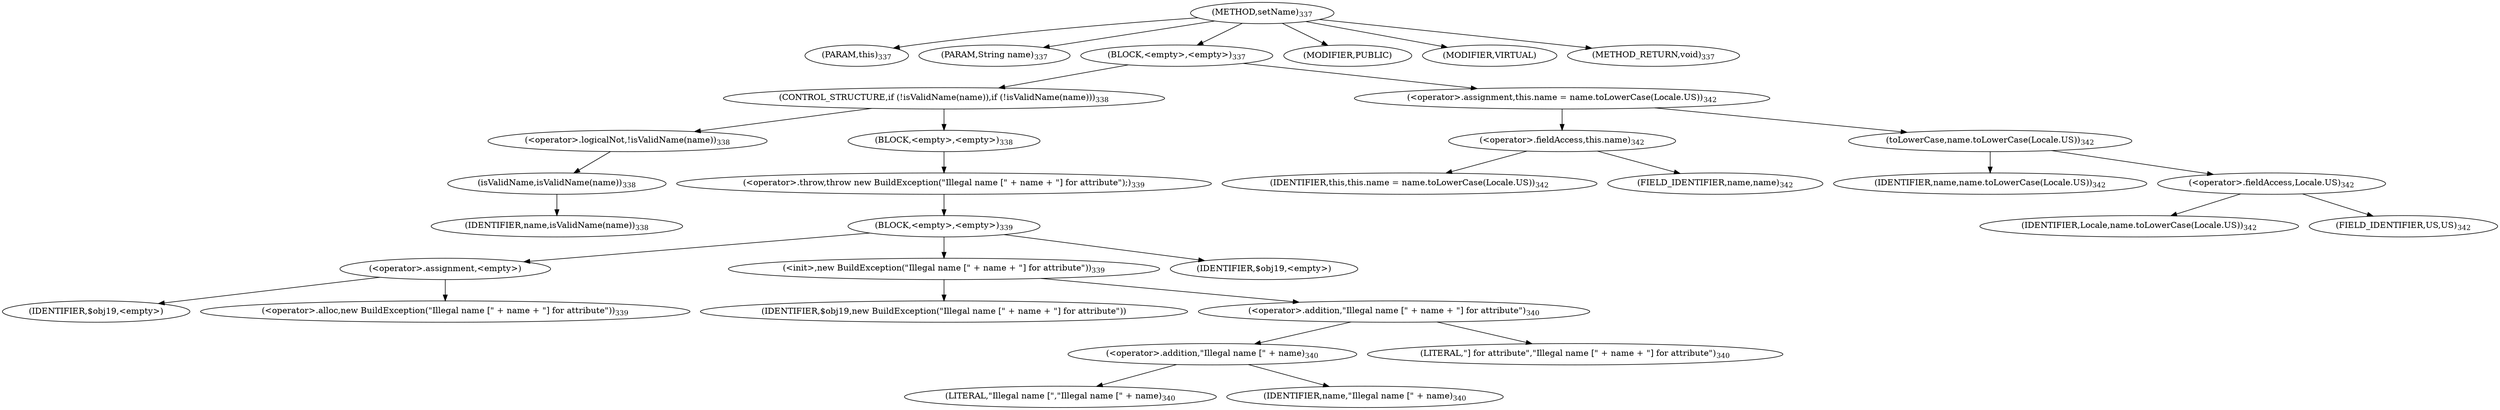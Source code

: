 digraph "setName" {  
"845" [label = <(METHOD,setName)<SUB>337</SUB>> ]
"42" [label = <(PARAM,this)<SUB>337</SUB>> ]
"846" [label = <(PARAM,String name)<SUB>337</SUB>> ]
"847" [label = <(BLOCK,&lt;empty&gt;,&lt;empty&gt;)<SUB>337</SUB>> ]
"848" [label = <(CONTROL_STRUCTURE,if (!isValidName(name)),if (!isValidName(name)))<SUB>338</SUB>> ]
"849" [label = <(&lt;operator&gt;.logicalNot,!isValidName(name))<SUB>338</SUB>> ]
"850" [label = <(isValidName,isValidName(name))<SUB>338</SUB>> ]
"851" [label = <(IDENTIFIER,name,isValidName(name))<SUB>338</SUB>> ]
"852" [label = <(BLOCK,&lt;empty&gt;,&lt;empty&gt;)<SUB>338</SUB>> ]
"853" [label = <(&lt;operator&gt;.throw,throw new BuildException(&quot;Illegal name [&quot; + name + &quot;] for attribute&quot;);)<SUB>339</SUB>> ]
"854" [label = <(BLOCK,&lt;empty&gt;,&lt;empty&gt;)<SUB>339</SUB>> ]
"855" [label = <(&lt;operator&gt;.assignment,&lt;empty&gt;)> ]
"856" [label = <(IDENTIFIER,$obj19,&lt;empty&gt;)> ]
"857" [label = <(&lt;operator&gt;.alloc,new BuildException(&quot;Illegal name [&quot; + name + &quot;] for attribute&quot;))<SUB>339</SUB>> ]
"858" [label = <(&lt;init&gt;,new BuildException(&quot;Illegal name [&quot; + name + &quot;] for attribute&quot;))<SUB>339</SUB>> ]
"859" [label = <(IDENTIFIER,$obj19,new BuildException(&quot;Illegal name [&quot; + name + &quot;] for attribute&quot;))> ]
"860" [label = <(&lt;operator&gt;.addition,&quot;Illegal name [&quot; + name + &quot;] for attribute&quot;)<SUB>340</SUB>> ]
"861" [label = <(&lt;operator&gt;.addition,&quot;Illegal name [&quot; + name)<SUB>340</SUB>> ]
"862" [label = <(LITERAL,&quot;Illegal name [&quot;,&quot;Illegal name [&quot; + name)<SUB>340</SUB>> ]
"863" [label = <(IDENTIFIER,name,&quot;Illegal name [&quot; + name)<SUB>340</SUB>> ]
"864" [label = <(LITERAL,&quot;] for attribute&quot;,&quot;Illegal name [&quot; + name + &quot;] for attribute&quot;)<SUB>340</SUB>> ]
"865" [label = <(IDENTIFIER,$obj19,&lt;empty&gt;)> ]
"866" [label = <(&lt;operator&gt;.assignment,this.name = name.toLowerCase(Locale.US))<SUB>342</SUB>> ]
"867" [label = <(&lt;operator&gt;.fieldAccess,this.name)<SUB>342</SUB>> ]
"41" [label = <(IDENTIFIER,this,this.name = name.toLowerCase(Locale.US))<SUB>342</SUB>> ]
"868" [label = <(FIELD_IDENTIFIER,name,name)<SUB>342</SUB>> ]
"869" [label = <(toLowerCase,name.toLowerCase(Locale.US))<SUB>342</SUB>> ]
"870" [label = <(IDENTIFIER,name,name.toLowerCase(Locale.US))<SUB>342</SUB>> ]
"871" [label = <(&lt;operator&gt;.fieldAccess,Locale.US)<SUB>342</SUB>> ]
"872" [label = <(IDENTIFIER,Locale,name.toLowerCase(Locale.US))<SUB>342</SUB>> ]
"873" [label = <(FIELD_IDENTIFIER,US,US)<SUB>342</SUB>> ]
"874" [label = <(MODIFIER,PUBLIC)> ]
"875" [label = <(MODIFIER,VIRTUAL)> ]
"876" [label = <(METHOD_RETURN,void)<SUB>337</SUB>> ]
  "845" -> "42" 
  "845" -> "846" 
  "845" -> "847" 
  "845" -> "874" 
  "845" -> "875" 
  "845" -> "876" 
  "847" -> "848" 
  "847" -> "866" 
  "848" -> "849" 
  "848" -> "852" 
  "849" -> "850" 
  "850" -> "851" 
  "852" -> "853" 
  "853" -> "854" 
  "854" -> "855" 
  "854" -> "858" 
  "854" -> "865" 
  "855" -> "856" 
  "855" -> "857" 
  "858" -> "859" 
  "858" -> "860" 
  "860" -> "861" 
  "860" -> "864" 
  "861" -> "862" 
  "861" -> "863" 
  "866" -> "867" 
  "866" -> "869" 
  "867" -> "41" 
  "867" -> "868" 
  "869" -> "870" 
  "869" -> "871" 
  "871" -> "872" 
  "871" -> "873" 
}
